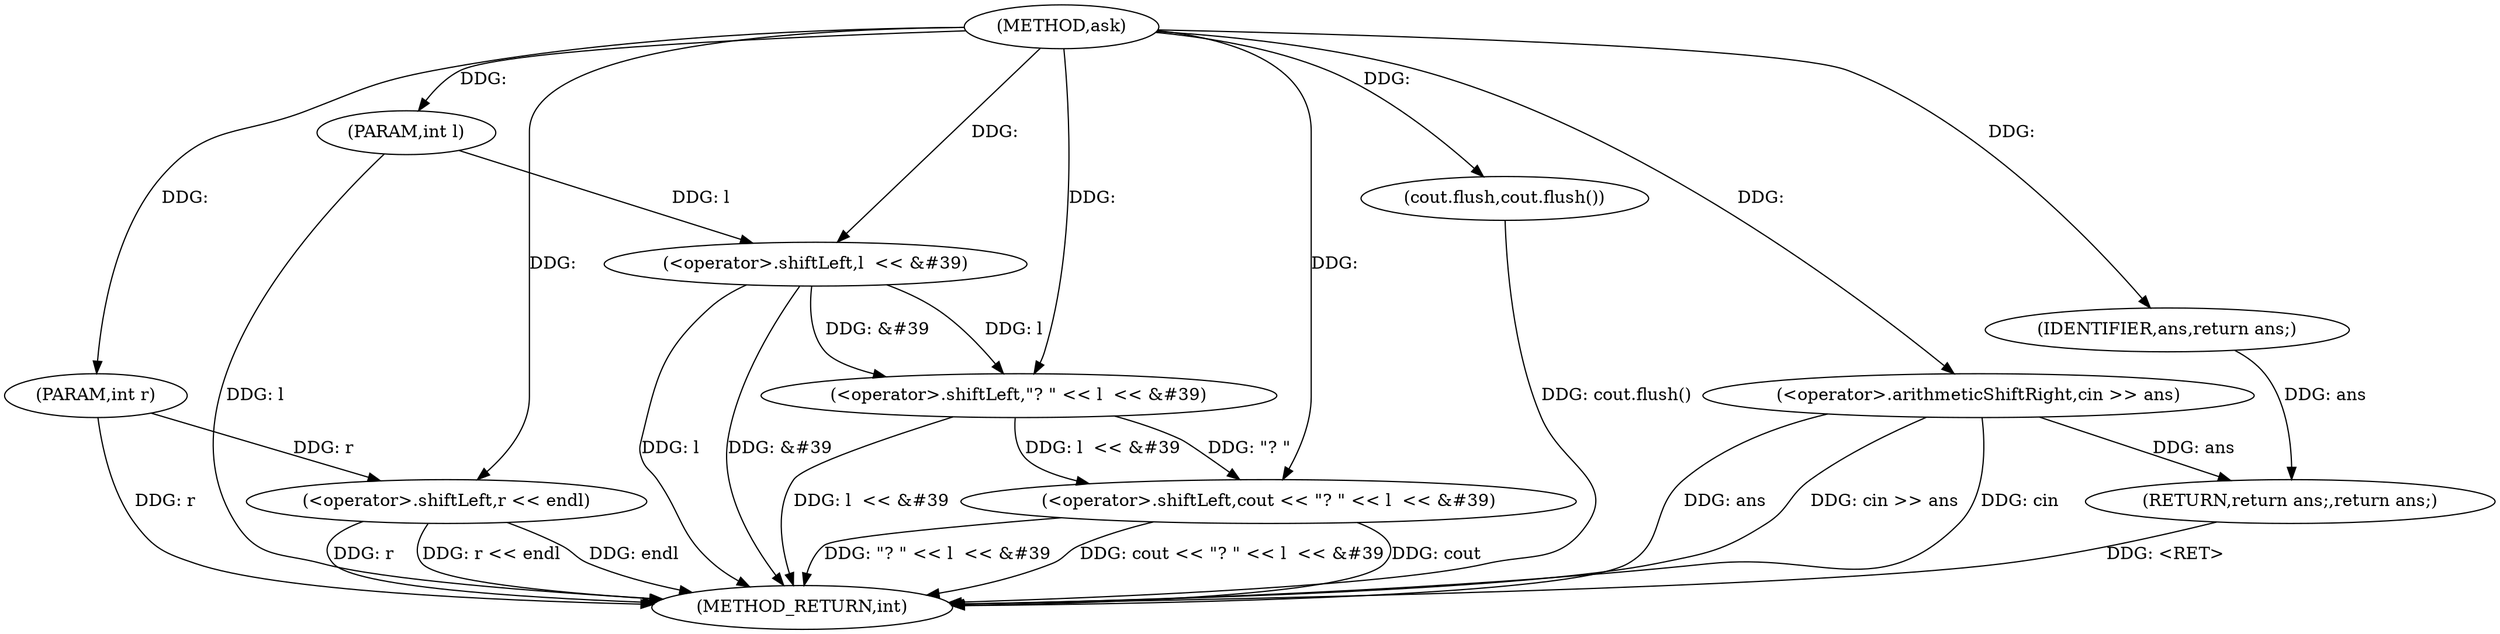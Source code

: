 digraph "ask" {  
"1000154" [label = "(METHOD,ask)" ]
"1000178" [label = "(METHOD_RETURN,int)" ]
"1000155" [label = "(PARAM,int l)" ]
"1000156" [label = "(PARAM,int r)" ]
"1000158" [label = "(<operator>.shiftLeft,cout << \"? \" << l  << &#39)" ]
"1000168" [label = "(<operator>.shiftLeft,r << endl)" ]
"1000171" [label = "(cout.flush,cout.flush())" ]
"1000173" [label = "(<operator>.arithmeticShiftRight,cin >> ans)" ]
"1000176" [label = "(RETURN,return ans;,return ans;)" ]
"1000177" [label = "(IDENTIFIER,ans,return ans;)" ]
"1000160" [label = "(<operator>.shiftLeft,\"? \" << l  << &#39)" ]
"1000162" [label = "(<operator>.shiftLeft,l  << &#39)" ]
  "1000176" -> "1000178"  [ label = "DDG: <RET>"] 
  "1000155" -> "1000178"  [ label = "DDG: l"] 
  "1000156" -> "1000178"  [ label = "DDG: r"] 
  "1000162" -> "1000178"  [ label = "DDG: l"] 
  "1000162" -> "1000178"  [ label = "DDG: &#39"] 
  "1000160" -> "1000178"  [ label = "DDG: l  << &#39"] 
  "1000158" -> "1000178"  [ label = "DDG: \"? \" << l  << &#39"] 
  "1000158" -> "1000178"  [ label = "DDG: cout << \"? \" << l  << &#39"] 
  "1000168" -> "1000178"  [ label = "DDG: r"] 
  "1000168" -> "1000178"  [ label = "DDG: r << endl"] 
  "1000171" -> "1000178"  [ label = "DDG: cout.flush()"] 
  "1000173" -> "1000178"  [ label = "DDG: ans"] 
  "1000173" -> "1000178"  [ label = "DDG: cin >> ans"] 
  "1000168" -> "1000178"  [ label = "DDG: endl"] 
  "1000158" -> "1000178"  [ label = "DDG: cout"] 
  "1000173" -> "1000178"  [ label = "DDG: cin"] 
  "1000154" -> "1000155"  [ label = "DDG: "] 
  "1000154" -> "1000156"  [ label = "DDG: "] 
  "1000154" -> "1000171"  [ label = "DDG: "] 
  "1000177" -> "1000176"  [ label = "DDG: ans"] 
  "1000173" -> "1000176"  [ label = "DDG: ans"] 
  "1000154" -> "1000158"  [ label = "DDG: "] 
  "1000160" -> "1000158"  [ label = "DDG: l  << &#39"] 
  "1000160" -> "1000158"  [ label = "DDG: \"? \""] 
  "1000156" -> "1000168"  [ label = "DDG: r"] 
  "1000154" -> "1000168"  [ label = "DDG: "] 
  "1000154" -> "1000173"  [ label = "DDG: "] 
  "1000154" -> "1000177"  [ label = "DDG: "] 
  "1000154" -> "1000160"  [ label = "DDG: "] 
  "1000162" -> "1000160"  [ label = "DDG: l"] 
  "1000162" -> "1000160"  [ label = "DDG: &#39"] 
  "1000155" -> "1000162"  [ label = "DDG: l"] 
  "1000154" -> "1000162"  [ label = "DDG: "] 
}
